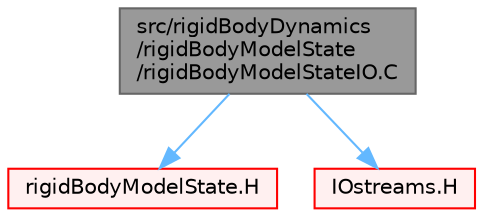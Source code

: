 digraph "src/rigidBodyDynamics/rigidBodyModelState/rigidBodyModelStateIO.C"
{
 // LATEX_PDF_SIZE
  bgcolor="transparent";
  edge [fontname=Helvetica,fontsize=10,labelfontname=Helvetica,labelfontsize=10];
  node [fontname=Helvetica,fontsize=10,shape=box,height=0.2,width=0.4];
  Node1 [id="Node000001",label="src/rigidBodyDynamics\l/rigidBodyModelState\l/rigidBodyModelStateIO.C",height=0.2,width=0.4,color="gray40", fillcolor="grey60", style="filled", fontcolor="black",tooltip=" "];
  Node1 -> Node2 [id="edge1_Node000001_Node000002",color="steelblue1",style="solid",tooltip=" "];
  Node2 [id="Node000002",label="rigidBodyModelState.H",height=0.2,width=0.4,color="red", fillcolor="#FFF0F0", style="filled",URL="$rigidBodyModelState_8H.html",tooltip=" "];
  Node1 -> Node228 [id="edge2_Node000001_Node000228",color="steelblue1",style="solid",tooltip=" "];
  Node228 [id="Node000228",label="IOstreams.H",height=0.2,width=0.4,color="red", fillcolor="#FFF0F0", style="filled",URL="$IOstreams_8H.html",tooltip="Useful combination of include files which define Sin, Sout and Serr and the use of IO streams general..."];
}
